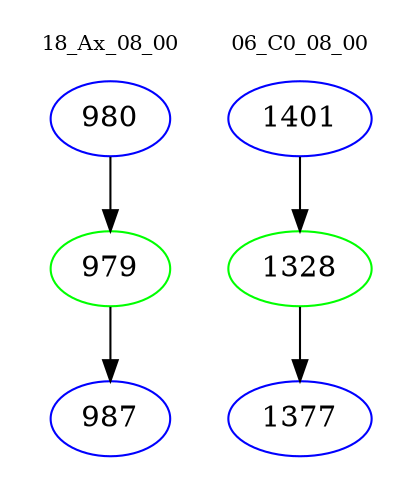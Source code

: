 digraph{
subgraph cluster_0 {
color = white
label = "18_Ax_08_00";
fontsize=10;
T0_980 [label="980", color="blue"]
T0_980 -> T0_979 [color="black"]
T0_979 [label="979", color="green"]
T0_979 -> T0_987 [color="black"]
T0_987 [label="987", color="blue"]
}
subgraph cluster_1 {
color = white
label = "06_C0_08_00";
fontsize=10;
T1_1401 [label="1401", color="blue"]
T1_1401 -> T1_1328 [color="black"]
T1_1328 [label="1328", color="green"]
T1_1328 -> T1_1377 [color="black"]
T1_1377 [label="1377", color="blue"]
}
}

